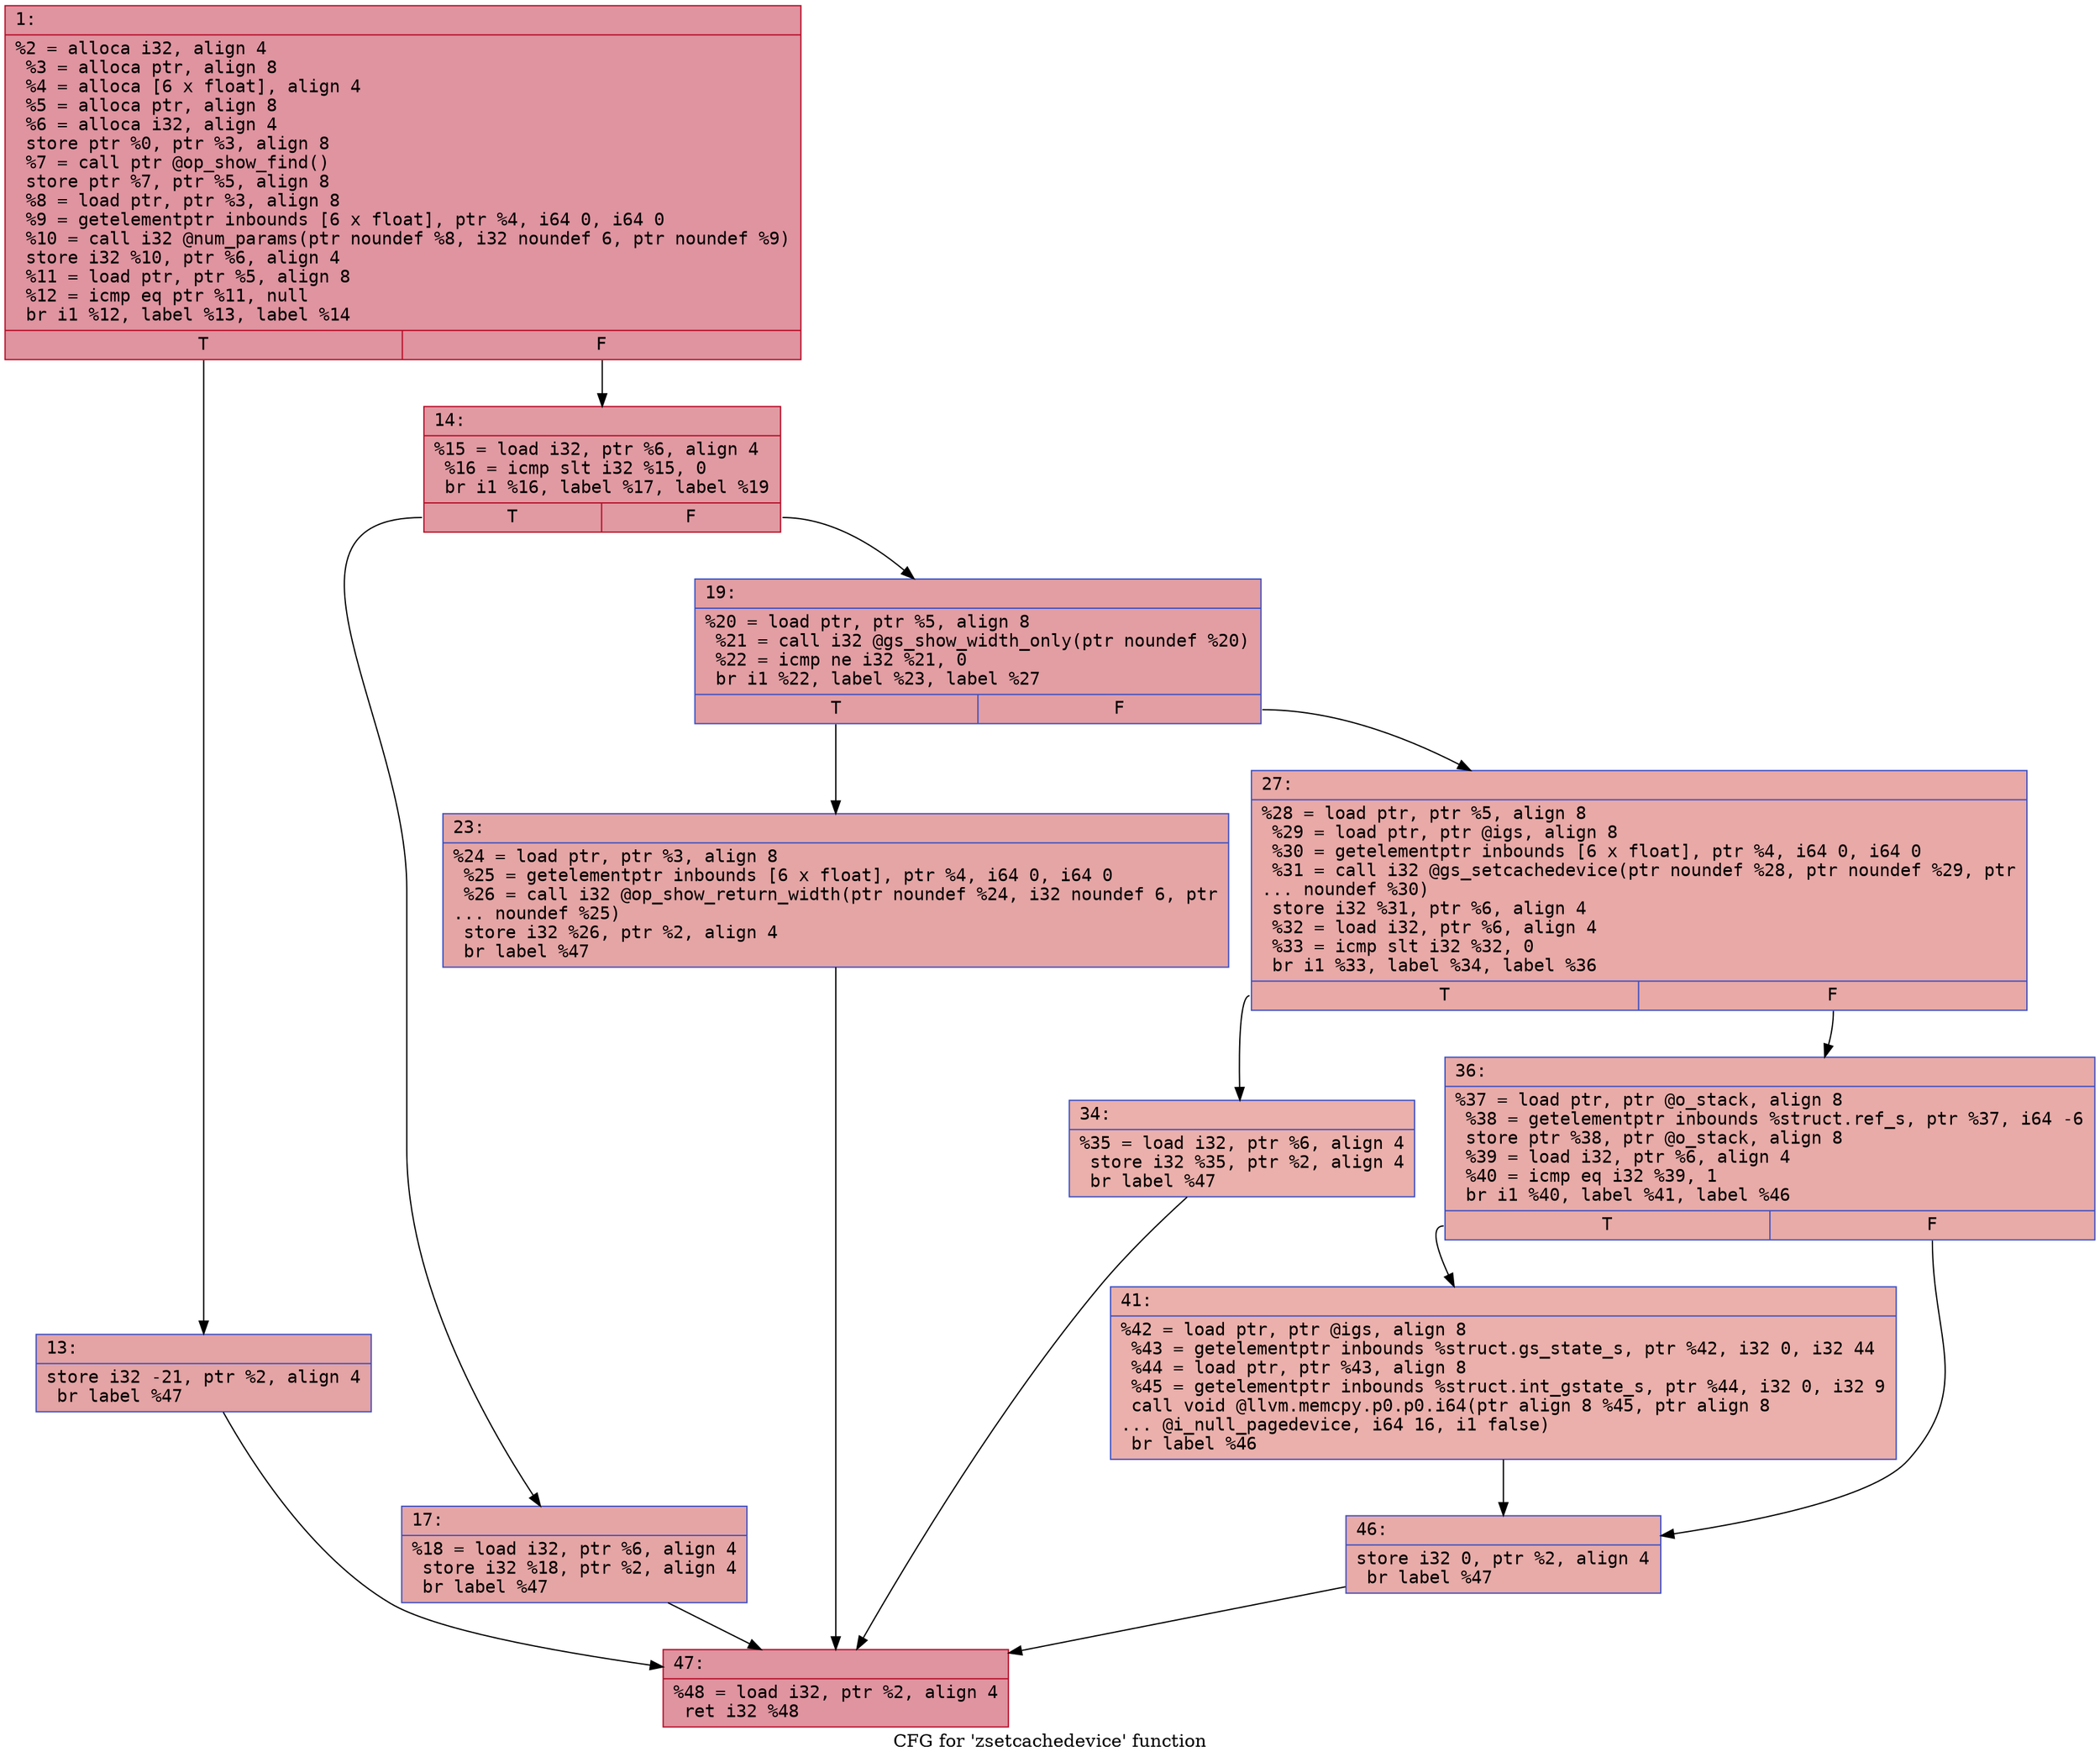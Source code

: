 digraph "CFG for 'zsetcachedevice' function" {
	label="CFG for 'zsetcachedevice' function";

	Node0x600003fb23f0 [shape=record,color="#b70d28ff", style=filled, fillcolor="#b70d2870" fontname="Courier",label="{1:\l|  %2 = alloca i32, align 4\l  %3 = alloca ptr, align 8\l  %4 = alloca [6 x float], align 4\l  %5 = alloca ptr, align 8\l  %6 = alloca i32, align 4\l  store ptr %0, ptr %3, align 8\l  %7 = call ptr @op_show_find()\l  store ptr %7, ptr %5, align 8\l  %8 = load ptr, ptr %3, align 8\l  %9 = getelementptr inbounds [6 x float], ptr %4, i64 0, i64 0\l  %10 = call i32 @num_params(ptr noundef %8, i32 noundef 6, ptr noundef %9)\l  store i32 %10, ptr %6, align 4\l  %11 = load ptr, ptr %5, align 8\l  %12 = icmp eq ptr %11, null\l  br i1 %12, label %13, label %14\l|{<s0>T|<s1>F}}"];
	Node0x600003fb23f0:s0 -> Node0x600003fb2440[tooltip="1 -> 13\nProbability 37.50%" ];
	Node0x600003fb23f0:s1 -> Node0x600003fb2490[tooltip="1 -> 14\nProbability 62.50%" ];
	Node0x600003fb2440 [shape=record,color="#3d50c3ff", style=filled, fillcolor="#c32e3170" fontname="Courier",label="{13:\l|  store i32 -21, ptr %2, align 4\l  br label %47\l}"];
	Node0x600003fb2440 -> Node0x600003fb2760[tooltip="13 -> 47\nProbability 100.00%" ];
	Node0x600003fb2490 [shape=record,color="#b70d28ff", style=filled, fillcolor="#bb1b2c70" fontname="Courier",label="{14:\l|  %15 = load i32, ptr %6, align 4\l  %16 = icmp slt i32 %15, 0\l  br i1 %16, label %17, label %19\l|{<s0>T|<s1>F}}"];
	Node0x600003fb2490:s0 -> Node0x600003fb24e0[tooltip="14 -> 17\nProbability 37.50%" ];
	Node0x600003fb2490:s1 -> Node0x600003fb2530[tooltip="14 -> 19\nProbability 62.50%" ];
	Node0x600003fb24e0 [shape=record,color="#3d50c3ff", style=filled, fillcolor="#c5333470" fontname="Courier",label="{17:\l|  %18 = load i32, ptr %6, align 4\l  store i32 %18, ptr %2, align 4\l  br label %47\l}"];
	Node0x600003fb24e0 -> Node0x600003fb2760[tooltip="17 -> 47\nProbability 100.00%" ];
	Node0x600003fb2530 [shape=record,color="#3d50c3ff", style=filled, fillcolor="#be242e70" fontname="Courier",label="{19:\l|  %20 = load ptr, ptr %5, align 8\l  %21 = call i32 @gs_show_width_only(ptr noundef %20)\l  %22 = icmp ne i32 %21, 0\l  br i1 %22, label %23, label %27\l|{<s0>T|<s1>F}}"];
	Node0x600003fb2530:s0 -> Node0x600003fb2580[tooltip="19 -> 23\nProbability 62.50%" ];
	Node0x600003fb2530:s1 -> Node0x600003fb25d0[tooltip="19 -> 27\nProbability 37.50%" ];
	Node0x600003fb2580 [shape=record,color="#3d50c3ff", style=filled, fillcolor="#c5333470" fontname="Courier",label="{23:\l|  %24 = load ptr, ptr %3, align 8\l  %25 = getelementptr inbounds [6 x float], ptr %4, i64 0, i64 0\l  %26 = call i32 @op_show_return_width(ptr noundef %24, i32 noundef 6, ptr\l... noundef %25)\l  store i32 %26, ptr %2, align 4\l  br label %47\l}"];
	Node0x600003fb2580 -> Node0x600003fb2760[tooltip="23 -> 47\nProbability 100.00%" ];
	Node0x600003fb25d0 [shape=record,color="#3d50c3ff", style=filled, fillcolor="#ca3b3770" fontname="Courier",label="{27:\l|  %28 = load ptr, ptr %5, align 8\l  %29 = load ptr, ptr @igs, align 8\l  %30 = getelementptr inbounds [6 x float], ptr %4, i64 0, i64 0\l  %31 = call i32 @gs_setcachedevice(ptr noundef %28, ptr noundef %29, ptr\l... noundef %30)\l  store i32 %31, ptr %6, align 4\l  %32 = load i32, ptr %6, align 4\l  %33 = icmp slt i32 %32, 0\l  br i1 %33, label %34, label %36\l|{<s0>T|<s1>F}}"];
	Node0x600003fb25d0:s0 -> Node0x600003fb2620[tooltip="27 -> 34\nProbability 37.50%" ];
	Node0x600003fb25d0:s1 -> Node0x600003fb2670[tooltip="27 -> 36\nProbability 62.50%" ];
	Node0x600003fb2620 [shape=record,color="#3d50c3ff", style=filled, fillcolor="#d24b4070" fontname="Courier",label="{34:\l|  %35 = load i32, ptr %6, align 4\l  store i32 %35, ptr %2, align 4\l  br label %47\l}"];
	Node0x600003fb2620 -> Node0x600003fb2760[tooltip="34 -> 47\nProbability 100.00%" ];
	Node0x600003fb2670 [shape=record,color="#3d50c3ff", style=filled, fillcolor="#cc403a70" fontname="Courier",label="{36:\l|  %37 = load ptr, ptr @o_stack, align 8\l  %38 = getelementptr inbounds %struct.ref_s, ptr %37, i64 -6\l  store ptr %38, ptr @o_stack, align 8\l  %39 = load i32, ptr %6, align 4\l  %40 = icmp eq i32 %39, 1\l  br i1 %40, label %41, label %46\l|{<s0>T|<s1>F}}"];
	Node0x600003fb2670:s0 -> Node0x600003fb26c0[tooltip="36 -> 41\nProbability 50.00%" ];
	Node0x600003fb2670:s1 -> Node0x600003fb2710[tooltip="36 -> 46\nProbability 50.00%" ];
	Node0x600003fb26c0 [shape=record,color="#3d50c3ff", style=filled, fillcolor="#d24b4070" fontname="Courier",label="{41:\l|  %42 = load ptr, ptr @igs, align 8\l  %43 = getelementptr inbounds %struct.gs_state_s, ptr %42, i32 0, i32 44\l  %44 = load ptr, ptr %43, align 8\l  %45 = getelementptr inbounds %struct.int_gstate_s, ptr %44, i32 0, i32 9\l  call void @llvm.memcpy.p0.p0.i64(ptr align 8 %45, ptr align 8\l... @i_null_pagedevice, i64 16, i1 false)\l  br label %46\l}"];
	Node0x600003fb26c0 -> Node0x600003fb2710[tooltip="41 -> 46\nProbability 100.00%" ];
	Node0x600003fb2710 [shape=record,color="#3d50c3ff", style=filled, fillcolor="#cc403a70" fontname="Courier",label="{46:\l|  store i32 0, ptr %2, align 4\l  br label %47\l}"];
	Node0x600003fb2710 -> Node0x600003fb2760[tooltip="46 -> 47\nProbability 100.00%" ];
	Node0x600003fb2760 [shape=record,color="#b70d28ff", style=filled, fillcolor="#b70d2870" fontname="Courier",label="{47:\l|  %48 = load i32, ptr %2, align 4\l  ret i32 %48\l}"];
}
